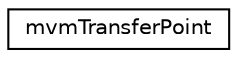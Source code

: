 digraph G
{
  edge [fontname="Helvetica",fontsize="10",labelfontname="Helvetica",labelfontsize="10"];
  node [fontname="Helvetica",fontsize="10",shape=record];
  rankdir=LR;
  Node1 [label="mvmTransferPoint",height=0.2,width=0.4,color="black", fillcolor="white", style="filled",URL="$d6/d84/classmvmTransferPoint.html"];
}
